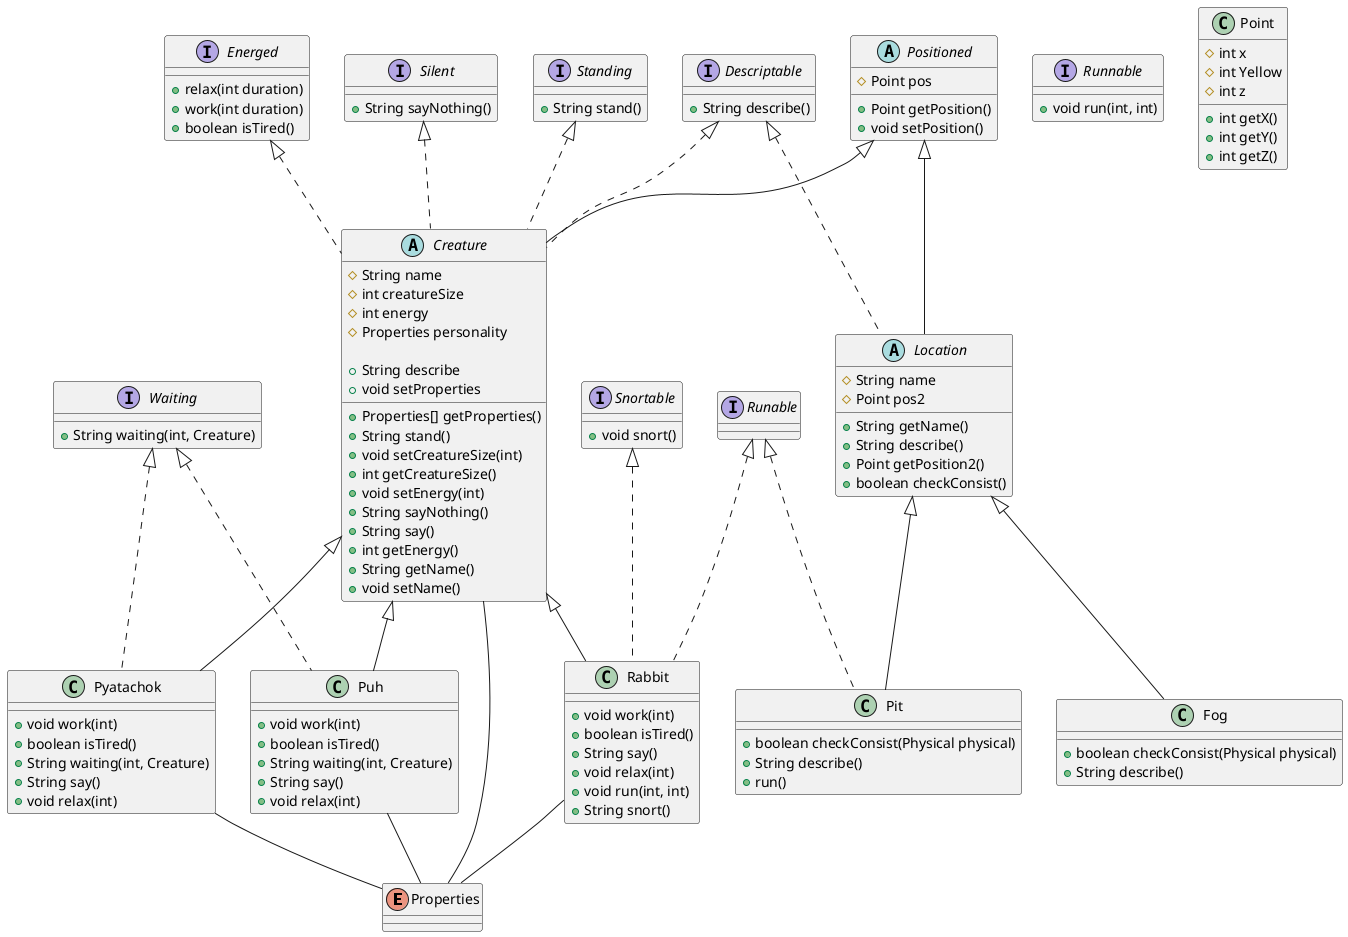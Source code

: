 @startuml Classes Model

enum Properties

abstract class Positioned {
    # Point pos
    + Point getPosition()
    + void setPosition()
}

Creature -- Properties
abstract class Creature extends Positioned implements Energed, Silent, Standing, Descriptable{
    # String name
    # int creatureSize
    # int energy
    # Properties personality

    + Properties[] getProperties()
    + String stand()
    + String describe
    + void setCreatureSize(int)
    + int getCreatureSize()
    + void setEnergy(int)
    + String sayNothing()
    + String say()
    + int getEnergy()
    + String getName()
    + void setName()
    + void setProperties

}


abstract class Location extends Positioned implements Descriptable{
    # String name
    # Point pos2
    + String getName()
    + String describe()
    + Point getPosition2()
    + boolean checkConsist()
}



interface Energed{
    + relax(int duration)
    + work(int duration)
    + boolean isTired()

}

interface Runnable {
    + void run(int, int)
}

interface Descriptable {
    + String describe()
}

interface Silent {
    + String sayNothing()
}

interface Standing {
    + String stand()
}

interface Waiting {
    + String waiting(int, Creature)
}

interface Snortable {
    + void snort()
}

class Point {
    # int x
    # int Yellow
    # int z
    + int getX()
    + int getY()
    + int getZ()
}

Puh -- Properties
class Puh extends Creature implements Waiting {
    + void work(int)
    + boolean isTired()
    + String waiting(int, Creature)
    + String say()
    + void relax(int)
}

Pyatachok -- Properties
class Pyatachok extends Creature implements Waiting{
    + void work(int)
    + boolean isTired()
    + String waiting(int, Creature)
    + String say()
    + void relax(int)

}

Rabbit -- Properties
class Rabbit extends Creature implements Runable, Snortable{
    + void work(int)
    + boolean isTired()
    + String say()
    + void relax(int)
    + void run(int, int)
    + String snort()
}

class Pit extends Location implements Runable{
    + boolean checkConsist(Physical physical)
    + String describe()
    + run()
}

class Fog extends Location{
    + boolean checkConsist(Physical physical)
    + String describe()

}